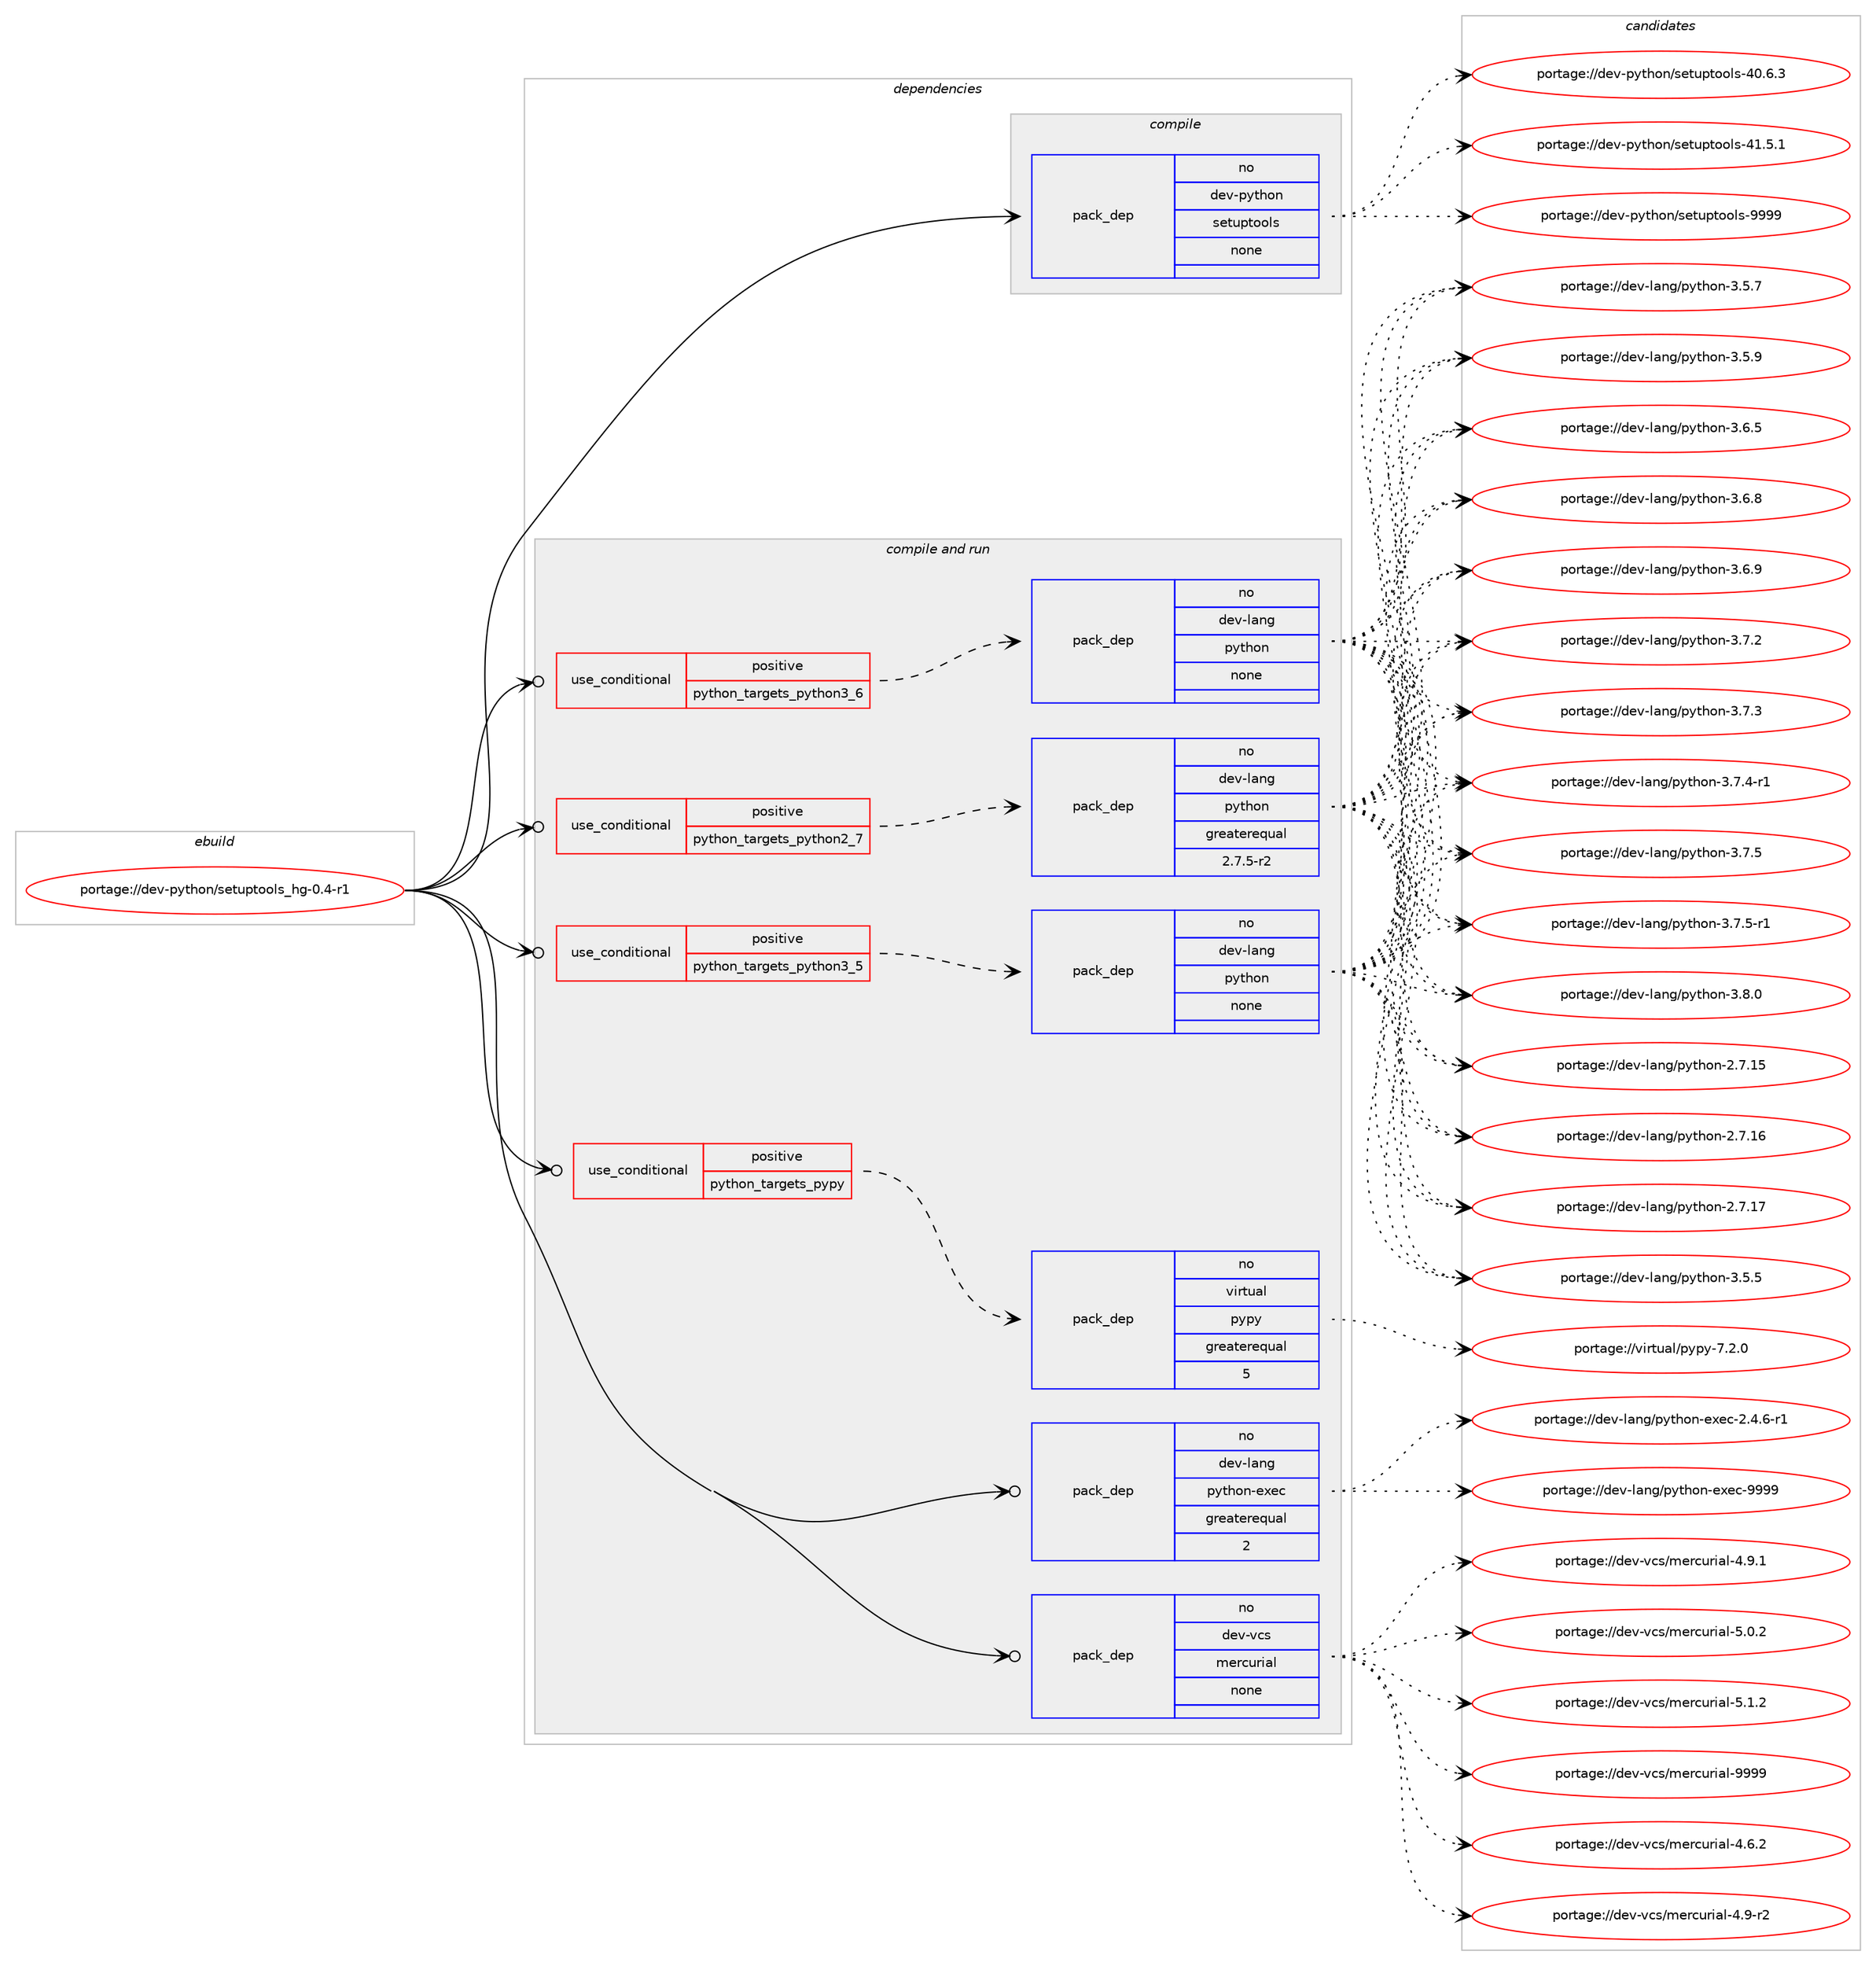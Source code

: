 digraph prolog {

# *************
# Graph options
# *************

newrank=true;
concentrate=true;
compound=true;
graph [rankdir=LR,fontname=Helvetica,fontsize=10,ranksep=1.5];#, ranksep=2.5, nodesep=0.2];
edge  [arrowhead=vee];
node  [fontname=Helvetica,fontsize=10];

# **********
# The ebuild
# **********

subgraph cluster_leftcol {
color=gray;
rank=same;
label=<<i>ebuild</i>>;
id [label="portage://dev-python/setuptools_hg-0.4-r1", color=red, width=4, href="../dev-python/setuptools_hg-0.4-r1.svg"];
}

# ****************
# The dependencies
# ****************

subgraph cluster_midcol {
color=gray;
label=<<i>dependencies</i>>;
subgraph cluster_compile {
fillcolor="#eeeeee";
style=filled;
label=<<i>compile</i>>;
subgraph pack130052 {
dependency172022 [label=<<TABLE BORDER="0" CELLBORDER="1" CELLSPACING="0" CELLPADDING="4" WIDTH="220"><TR><TD ROWSPAN="6" CELLPADDING="30">pack_dep</TD></TR><TR><TD WIDTH="110">no</TD></TR><TR><TD>dev-python</TD></TR><TR><TD>setuptools</TD></TR><TR><TD>none</TD></TR><TR><TD></TD></TR></TABLE>>, shape=none, color=blue];
}
id:e -> dependency172022:w [weight=20,style="solid",arrowhead="vee"];
}
subgraph cluster_compileandrun {
fillcolor="#eeeeee";
style=filled;
label=<<i>compile and run</i>>;
subgraph cond38567 {
dependency172023 [label=<<TABLE BORDER="0" CELLBORDER="1" CELLSPACING="0" CELLPADDING="4"><TR><TD ROWSPAN="3" CELLPADDING="10">use_conditional</TD></TR><TR><TD>positive</TD></TR><TR><TD>python_targets_pypy</TD></TR></TABLE>>, shape=none, color=red];
subgraph pack130053 {
dependency172024 [label=<<TABLE BORDER="0" CELLBORDER="1" CELLSPACING="0" CELLPADDING="4" WIDTH="220"><TR><TD ROWSPAN="6" CELLPADDING="30">pack_dep</TD></TR><TR><TD WIDTH="110">no</TD></TR><TR><TD>virtual</TD></TR><TR><TD>pypy</TD></TR><TR><TD>greaterequal</TD></TR><TR><TD>5</TD></TR></TABLE>>, shape=none, color=blue];
}
dependency172023:e -> dependency172024:w [weight=20,style="dashed",arrowhead="vee"];
}
id:e -> dependency172023:w [weight=20,style="solid",arrowhead="odotvee"];
subgraph cond38568 {
dependency172025 [label=<<TABLE BORDER="0" CELLBORDER="1" CELLSPACING="0" CELLPADDING="4"><TR><TD ROWSPAN="3" CELLPADDING="10">use_conditional</TD></TR><TR><TD>positive</TD></TR><TR><TD>python_targets_python2_7</TD></TR></TABLE>>, shape=none, color=red];
subgraph pack130054 {
dependency172026 [label=<<TABLE BORDER="0" CELLBORDER="1" CELLSPACING="0" CELLPADDING="4" WIDTH="220"><TR><TD ROWSPAN="6" CELLPADDING="30">pack_dep</TD></TR><TR><TD WIDTH="110">no</TD></TR><TR><TD>dev-lang</TD></TR><TR><TD>python</TD></TR><TR><TD>greaterequal</TD></TR><TR><TD>2.7.5-r2</TD></TR></TABLE>>, shape=none, color=blue];
}
dependency172025:e -> dependency172026:w [weight=20,style="dashed",arrowhead="vee"];
}
id:e -> dependency172025:w [weight=20,style="solid",arrowhead="odotvee"];
subgraph cond38569 {
dependency172027 [label=<<TABLE BORDER="0" CELLBORDER="1" CELLSPACING="0" CELLPADDING="4"><TR><TD ROWSPAN="3" CELLPADDING="10">use_conditional</TD></TR><TR><TD>positive</TD></TR><TR><TD>python_targets_python3_5</TD></TR></TABLE>>, shape=none, color=red];
subgraph pack130055 {
dependency172028 [label=<<TABLE BORDER="0" CELLBORDER="1" CELLSPACING="0" CELLPADDING="4" WIDTH="220"><TR><TD ROWSPAN="6" CELLPADDING="30">pack_dep</TD></TR><TR><TD WIDTH="110">no</TD></TR><TR><TD>dev-lang</TD></TR><TR><TD>python</TD></TR><TR><TD>none</TD></TR><TR><TD></TD></TR></TABLE>>, shape=none, color=blue];
}
dependency172027:e -> dependency172028:w [weight=20,style="dashed",arrowhead="vee"];
}
id:e -> dependency172027:w [weight=20,style="solid",arrowhead="odotvee"];
subgraph cond38570 {
dependency172029 [label=<<TABLE BORDER="0" CELLBORDER="1" CELLSPACING="0" CELLPADDING="4"><TR><TD ROWSPAN="3" CELLPADDING="10">use_conditional</TD></TR><TR><TD>positive</TD></TR><TR><TD>python_targets_python3_6</TD></TR></TABLE>>, shape=none, color=red];
subgraph pack130056 {
dependency172030 [label=<<TABLE BORDER="0" CELLBORDER="1" CELLSPACING="0" CELLPADDING="4" WIDTH="220"><TR><TD ROWSPAN="6" CELLPADDING="30">pack_dep</TD></TR><TR><TD WIDTH="110">no</TD></TR><TR><TD>dev-lang</TD></TR><TR><TD>python</TD></TR><TR><TD>none</TD></TR><TR><TD></TD></TR></TABLE>>, shape=none, color=blue];
}
dependency172029:e -> dependency172030:w [weight=20,style="dashed",arrowhead="vee"];
}
id:e -> dependency172029:w [weight=20,style="solid",arrowhead="odotvee"];
subgraph pack130057 {
dependency172031 [label=<<TABLE BORDER="0" CELLBORDER="1" CELLSPACING="0" CELLPADDING="4" WIDTH="220"><TR><TD ROWSPAN="6" CELLPADDING="30">pack_dep</TD></TR><TR><TD WIDTH="110">no</TD></TR><TR><TD>dev-lang</TD></TR><TR><TD>python-exec</TD></TR><TR><TD>greaterequal</TD></TR><TR><TD>2</TD></TR></TABLE>>, shape=none, color=blue];
}
id:e -> dependency172031:w [weight=20,style="solid",arrowhead="odotvee"];
subgraph pack130058 {
dependency172032 [label=<<TABLE BORDER="0" CELLBORDER="1" CELLSPACING="0" CELLPADDING="4" WIDTH="220"><TR><TD ROWSPAN="6" CELLPADDING="30">pack_dep</TD></TR><TR><TD WIDTH="110">no</TD></TR><TR><TD>dev-vcs</TD></TR><TR><TD>mercurial</TD></TR><TR><TD>none</TD></TR><TR><TD></TD></TR></TABLE>>, shape=none, color=blue];
}
id:e -> dependency172032:w [weight=20,style="solid",arrowhead="odotvee"];
}
subgraph cluster_run {
fillcolor="#eeeeee";
style=filled;
label=<<i>run</i>>;
}
}

# **************
# The candidates
# **************

subgraph cluster_choices {
rank=same;
color=gray;
label=<<i>candidates</i>>;

subgraph choice130052 {
color=black;
nodesep=1;
choiceportage100101118451121211161041111104711510111611711211611111110811545524846544651 [label="portage://dev-python/setuptools-40.6.3", color=red, width=4,href="../dev-python/setuptools-40.6.3.svg"];
choiceportage100101118451121211161041111104711510111611711211611111110811545524946534649 [label="portage://dev-python/setuptools-41.5.1", color=red, width=4,href="../dev-python/setuptools-41.5.1.svg"];
choiceportage10010111845112121116104111110471151011161171121161111111081154557575757 [label="portage://dev-python/setuptools-9999", color=red, width=4,href="../dev-python/setuptools-9999.svg"];
dependency172022:e -> choiceportage100101118451121211161041111104711510111611711211611111110811545524846544651:w [style=dotted,weight="100"];
dependency172022:e -> choiceportage100101118451121211161041111104711510111611711211611111110811545524946534649:w [style=dotted,weight="100"];
dependency172022:e -> choiceportage10010111845112121116104111110471151011161171121161111111081154557575757:w [style=dotted,weight="100"];
}
subgraph choice130053 {
color=black;
nodesep=1;
choiceportage1181051141161179710847112121112121455546504648 [label="portage://virtual/pypy-7.2.0", color=red, width=4,href="../virtual/pypy-7.2.0.svg"];
dependency172024:e -> choiceportage1181051141161179710847112121112121455546504648:w [style=dotted,weight="100"];
}
subgraph choice130054 {
color=black;
nodesep=1;
choiceportage10010111845108971101034711212111610411111045504655464953 [label="portage://dev-lang/python-2.7.15", color=red, width=4,href="../dev-lang/python-2.7.15.svg"];
choiceportage10010111845108971101034711212111610411111045504655464954 [label="portage://dev-lang/python-2.7.16", color=red, width=4,href="../dev-lang/python-2.7.16.svg"];
choiceportage10010111845108971101034711212111610411111045504655464955 [label="portage://dev-lang/python-2.7.17", color=red, width=4,href="../dev-lang/python-2.7.17.svg"];
choiceportage100101118451089711010347112121116104111110455146534653 [label="portage://dev-lang/python-3.5.5", color=red, width=4,href="../dev-lang/python-3.5.5.svg"];
choiceportage100101118451089711010347112121116104111110455146534655 [label="portage://dev-lang/python-3.5.7", color=red, width=4,href="../dev-lang/python-3.5.7.svg"];
choiceportage100101118451089711010347112121116104111110455146534657 [label="portage://dev-lang/python-3.5.9", color=red, width=4,href="../dev-lang/python-3.5.9.svg"];
choiceportage100101118451089711010347112121116104111110455146544653 [label="portage://dev-lang/python-3.6.5", color=red, width=4,href="../dev-lang/python-3.6.5.svg"];
choiceportage100101118451089711010347112121116104111110455146544656 [label="portage://dev-lang/python-3.6.8", color=red, width=4,href="../dev-lang/python-3.6.8.svg"];
choiceportage100101118451089711010347112121116104111110455146544657 [label="portage://dev-lang/python-3.6.9", color=red, width=4,href="../dev-lang/python-3.6.9.svg"];
choiceportage100101118451089711010347112121116104111110455146554650 [label="portage://dev-lang/python-3.7.2", color=red, width=4,href="../dev-lang/python-3.7.2.svg"];
choiceportage100101118451089711010347112121116104111110455146554651 [label="portage://dev-lang/python-3.7.3", color=red, width=4,href="../dev-lang/python-3.7.3.svg"];
choiceportage1001011184510897110103471121211161041111104551465546524511449 [label="portage://dev-lang/python-3.7.4-r1", color=red, width=4,href="../dev-lang/python-3.7.4-r1.svg"];
choiceportage100101118451089711010347112121116104111110455146554653 [label="portage://dev-lang/python-3.7.5", color=red, width=4,href="../dev-lang/python-3.7.5.svg"];
choiceportage1001011184510897110103471121211161041111104551465546534511449 [label="portage://dev-lang/python-3.7.5-r1", color=red, width=4,href="../dev-lang/python-3.7.5-r1.svg"];
choiceportage100101118451089711010347112121116104111110455146564648 [label="portage://dev-lang/python-3.8.0", color=red, width=4,href="../dev-lang/python-3.8.0.svg"];
dependency172026:e -> choiceportage10010111845108971101034711212111610411111045504655464953:w [style=dotted,weight="100"];
dependency172026:e -> choiceportage10010111845108971101034711212111610411111045504655464954:w [style=dotted,weight="100"];
dependency172026:e -> choiceportage10010111845108971101034711212111610411111045504655464955:w [style=dotted,weight="100"];
dependency172026:e -> choiceportage100101118451089711010347112121116104111110455146534653:w [style=dotted,weight="100"];
dependency172026:e -> choiceportage100101118451089711010347112121116104111110455146534655:w [style=dotted,weight="100"];
dependency172026:e -> choiceportage100101118451089711010347112121116104111110455146534657:w [style=dotted,weight="100"];
dependency172026:e -> choiceportage100101118451089711010347112121116104111110455146544653:w [style=dotted,weight="100"];
dependency172026:e -> choiceportage100101118451089711010347112121116104111110455146544656:w [style=dotted,weight="100"];
dependency172026:e -> choiceportage100101118451089711010347112121116104111110455146544657:w [style=dotted,weight="100"];
dependency172026:e -> choiceportage100101118451089711010347112121116104111110455146554650:w [style=dotted,weight="100"];
dependency172026:e -> choiceportage100101118451089711010347112121116104111110455146554651:w [style=dotted,weight="100"];
dependency172026:e -> choiceportage1001011184510897110103471121211161041111104551465546524511449:w [style=dotted,weight="100"];
dependency172026:e -> choiceportage100101118451089711010347112121116104111110455146554653:w [style=dotted,weight="100"];
dependency172026:e -> choiceportage1001011184510897110103471121211161041111104551465546534511449:w [style=dotted,weight="100"];
dependency172026:e -> choiceportage100101118451089711010347112121116104111110455146564648:w [style=dotted,weight="100"];
}
subgraph choice130055 {
color=black;
nodesep=1;
choiceportage10010111845108971101034711212111610411111045504655464953 [label="portage://dev-lang/python-2.7.15", color=red, width=4,href="../dev-lang/python-2.7.15.svg"];
choiceportage10010111845108971101034711212111610411111045504655464954 [label="portage://dev-lang/python-2.7.16", color=red, width=4,href="../dev-lang/python-2.7.16.svg"];
choiceportage10010111845108971101034711212111610411111045504655464955 [label="portage://dev-lang/python-2.7.17", color=red, width=4,href="../dev-lang/python-2.7.17.svg"];
choiceportage100101118451089711010347112121116104111110455146534653 [label="portage://dev-lang/python-3.5.5", color=red, width=4,href="../dev-lang/python-3.5.5.svg"];
choiceportage100101118451089711010347112121116104111110455146534655 [label="portage://dev-lang/python-3.5.7", color=red, width=4,href="../dev-lang/python-3.5.7.svg"];
choiceportage100101118451089711010347112121116104111110455146534657 [label="portage://dev-lang/python-3.5.9", color=red, width=4,href="../dev-lang/python-3.5.9.svg"];
choiceportage100101118451089711010347112121116104111110455146544653 [label="portage://dev-lang/python-3.6.5", color=red, width=4,href="../dev-lang/python-3.6.5.svg"];
choiceportage100101118451089711010347112121116104111110455146544656 [label="portage://dev-lang/python-3.6.8", color=red, width=4,href="../dev-lang/python-3.6.8.svg"];
choiceportage100101118451089711010347112121116104111110455146544657 [label="portage://dev-lang/python-3.6.9", color=red, width=4,href="../dev-lang/python-3.6.9.svg"];
choiceportage100101118451089711010347112121116104111110455146554650 [label="portage://dev-lang/python-3.7.2", color=red, width=4,href="../dev-lang/python-3.7.2.svg"];
choiceportage100101118451089711010347112121116104111110455146554651 [label="portage://dev-lang/python-3.7.3", color=red, width=4,href="../dev-lang/python-3.7.3.svg"];
choiceportage1001011184510897110103471121211161041111104551465546524511449 [label="portage://dev-lang/python-3.7.4-r1", color=red, width=4,href="../dev-lang/python-3.7.4-r1.svg"];
choiceportage100101118451089711010347112121116104111110455146554653 [label="portage://dev-lang/python-3.7.5", color=red, width=4,href="../dev-lang/python-3.7.5.svg"];
choiceportage1001011184510897110103471121211161041111104551465546534511449 [label="portage://dev-lang/python-3.7.5-r1", color=red, width=4,href="../dev-lang/python-3.7.5-r1.svg"];
choiceportage100101118451089711010347112121116104111110455146564648 [label="portage://dev-lang/python-3.8.0", color=red, width=4,href="../dev-lang/python-3.8.0.svg"];
dependency172028:e -> choiceportage10010111845108971101034711212111610411111045504655464953:w [style=dotted,weight="100"];
dependency172028:e -> choiceportage10010111845108971101034711212111610411111045504655464954:w [style=dotted,weight="100"];
dependency172028:e -> choiceportage10010111845108971101034711212111610411111045504655464955:w [style=dotted,weight="100"];
dependency172028:e -> choiceportage100101118451089711010347112121116104111110455146534653:w [style=dotted,weight="100"];
dependency172028:e -> choiceportage100101118451089711010347112121116104111110455146534655:w [style=dotted,weight="100"];
dependency172028:e -> choiceportage100101118451089711010347112121116104111110455146534657:w [style=dotted,weight="100"];
dependency172028:e -> choiceportage100101118451089711010347112121116104111110455146544653:w [style=dotted,weight="100"];
dependency172028:e -> choiceportage100101118451089711010347112121116104111110455146544656:w [style=dotted,weight="100"];
dependency172028:e -> choiceportage100101118451089711010347112121116104111110455146544657:w [style=dotted,weight="100"];
dependency172028:e -> choiceportage100101118451089711010347112121116104111110455146554650:w [style=dotted,weight="100"];
dependency172028:e -> choiceportage100101118451089711010347112121116104111110455146554651:w [style=dotted,weight="100"];
dependency172028:e -> choiceportage1001011184510897110103471121211161041111104551465546524511449:w [style=dotted,weight="100"];
dependency172028:e -> choiceportage100101118451089711010347112121116104111110455146554653:w [style=dotted,weight="100"];
dependency172028:e -> choiceportage1001011184510897110103471121211161041111104551465546534511449:w [style=dotted,weight="100"];
dependency172028:e -> choiceportage100101118451089711010347112121116104111110455146564648:w [style=dotted,weight="100"];
}
subgraph choice130056 {
color=black;
nodesep=1;
choiceportage10010111845108971101034711212111610411111045504655464953 [label="portage://dev-lang/python-2.7.15", color=red, width=4,href="../dev-lang/python-2.7.15.svg"];
choiceportage10010111845108971101034711212111610411111045504655464954 [label="portage://dev-lang/python-2.7.16", color=red, width=4,href="../dev-lang/python-2.7.16.svg"];
choiceportage10010111845108971101034711212111610411111045504655464955 [label="portage://dev-lang/python-2.7.17", color=red, width=4,href="../dev-lang/python-2.7.17.svg"];
choiceportage100101118451089711010347112121116104111110455146534653 [label="portage://dev-lang/python-3.5.5", color=red, width=4,href="../dev-lang/python-3.5.5.svg"];
choiceportage100101118451089711010347112121116104111110455146534655 [label="portage://dev-lang/python-3.5.7", color=red, width=4,href="../dev-lang/python-3.5.7.svg"];
choiceportage100101118451089711010347112121116104111110455146534657 [label="portage://dev-lang/python-3.5.9", color=red, width=4,href="../dev-lang/python-3.5.9.svg"];
choiceportage100101118451089711010347112121116104111110455146544653 [label="portage://dev-lang/python-3.6.5", color=red, width=4,href="../dev-lang/python-3.6.5.svg"];
choiceportage100101118451089711010347112121116104111110455146544656 [label="portage://dev-lang/python-3.6.8", color=red, width=4,href="../dev-lang/python-3.6.8.svg"];
choiceportage100101118451089711010347112121116104111110455146544657 [label="portage://dev-lang/python-3.6.9", color=red, width=4,href="../dev-lang/python-3.6.9.svg"];
choiceportage100101118451089711010347112121116104111110455146554650 [label="portage://dev-lang/python-3.7.2", color=red, width=4,href="../dev-lang/python-3.7.2.svg"];
choiceportage100101118451089711010347112121116104111110455146554651 [label="portage://dev-lang/python-3.7.3", color=red, width=4,href="../dev-lang/python-3.7.3.svg"];
choiceportage1001011184510897110103471121211161041111104551465546524511449 [label="portage://dev-lang/python-3.7.4-r1", color=red, width=4,href="../dev-lang/python-3.7.4-r1.svg"];
choiceportage100101118451089711010347112121116104111110455146554653 [label="portage://dev-lang/python-3.7.5", color=red, width=4,href="../dev-lang/python-3.7.5.svg"];
choiceportage1001011184510897110103471121211161041111104551465546534511449 [label="portage://dev-lang/python-3.7.5-r1", color=red, width=4,href="../dev-lang/python-3.7.5-r1.svg"];
choiceportage100101118451089711010347112121116104111110455146564648 [label="portage://dev-lang/python-3.8.0", color=red, width=4,href="../dev-lang/python-3.8.0.svg"];
dependency172030:e -> choiceportage10010111845108971101034711212111610411111045504655464953:w [style=dotted,weight="100"];
dependency172030:e -> choiceportage10010111845108971101034711212111610411111045504655464954:w [style=dotted,weight="100"];
dependency172030:e -> choiceportage10010111845108971101034711212111610411111045504655464955:w [style=dotted,weight="100"];
dependency172030:e -> choiceportage100101118451089711010347112121116104111110455146534653:w [style=dotted,weight="100"];
dependency172030:e -> choiceportage100101118451089711010347112121116104111110455146534655:w [style=dotted,weight="100"];
dependency172030:e -> choiceportage100101118451089711010347112121116104111110455146534657:w [style=dotted,weight="100"];
dependency172030:e -> choiceportage100101118451089711010347112121116104111110455146544653:w [style=dotted,weight="100"];
dependency172030:e -> choiceportage100101118451089711010347112121116104111110455146544656:w [style=dotted,weight="100"];
dependency172030:e -> choiceportage100101118451089711010347112121116104111110455146544657:w [style=dotted,weight="100"];
dependency172030:e -> choiceportage100101118451089711010347112121116104111110455146554650:w [style=dotted,weight="100"];
dependency172030:e -> choiceportage100101118451089711010347112121116104111110455146554651:w [style=dotted,weight="100"];
dependency172030:e -> choiceportage1001011184510897110103471121211161041111104551465546524511449:w [style=dotted,weight="100"];
dependency172030:e -> choiceportage100101118451089711010347112121116104111110455146554653:w [style=dotted,weight="100"];
dependency172030:e -> choiceportage1001011184510897110103471121211161041111104551465546534511449:w [style=dotted,weight="100"];
dependency172030:e -> choiceportage100101118451089711010347112121116104111110455146564648:w [style=dotted,weight="100"];
}
subgraph choice130057 {
color=black;
nodesep=1;
choiceportage10010111845108971101034711212111610411111045101120101994550465246544511449 [label="portage://dev-lang/python-exec-2.4.6-r1", color=red, width=4,href="../dev-lang/python-exec-2.4.6-r1.svg"];
choiceportage10010111845108971101034711212111610411111045101120101994557575757 [label="portage://dev-lang/python-exec-9999", color=red, width=4,href="../dev-lang/python-exec-9999.svg"];
dependency172031:e -> choiceportage10010111845108971101034711212111610411111045101120101994550465246544511449:w [style=dotted,weight="100"];
dependency172031:e -> choiceportage10010111845108971101034711212111610411111045101120101994557575757:w [style=dotted,weight="100"];
}
subgraph choice130058 {
color=black;
nodesep=1;
choiceportage1001011184511899115471091011149911711410597108455246544650 [label="portage://dev-vcs/mercurial-4.6.2", color=red, width=4,href="../dev-vcs/mercurial-4.6.2.svg"];
choiceportage1001011184511899115471091011149911711410597108455246574511450 [label="portage://dev-vcs/mercurial-4.9-r2", color=red, width=4,href="../dev-vcs/mercurial-4.9-r2.svg"];
choiceportage1001011184511899115471091011149911711410597108455246574649 [label="portage://dev-vcs/mercurial-4.9.1", color=red, width=4,href="../dev-vcs/mercurial-4.9.1.svg"];
choiceportage1001011184511899115471091011149911711410597108455346484650 [label="portage://dev-vcs/mercurial-5.0.2", color=red, width=4,href="../dev-vcs/mercurial-5.0.2.svg"];
choiceportage1001011184511899115471091011149911711410597108455346494650 [label="portage://dev-vcs/mercurial-5.1.2", color=red, width=4,href="../dev-vcs/mercurial-5.1.2.svg"];
choiceportage10010111845118991154710910111499117114105971084557575757 [label="portage://dev-vcs/mercurial-9999", color=red, width=4,href="../dev-vcs/mercurial-9999.svg"];
dependency172032:e -> choiceportage1001011184511899115471091011149911711410597108455246544650:w [style=dotted,weight="100"];
dependency172032:e -> choiceportage1001011184511899115471091011149911711410597108455246574511450:w [style=dotted,weight="100"];
dependency172032:e -> choiceportage1001011184511899115471091011149911711410597108455246574649:w [style=dotted,weight="100"];
dependency172032:e -> choiceportage1001011184511899115471091011149911711410597108455346484650:w [style=dotted,weight="100"];
dependency172032:e -> choiceportage1001011184511899115471091011149911711410597108455346494650:w [style=dotted,weight="100"];
dependency172032:e -> choiceportage10010111845118991154710910111499117114105971084557575757:w [style=dotted,weight="100"];
}
}

}
